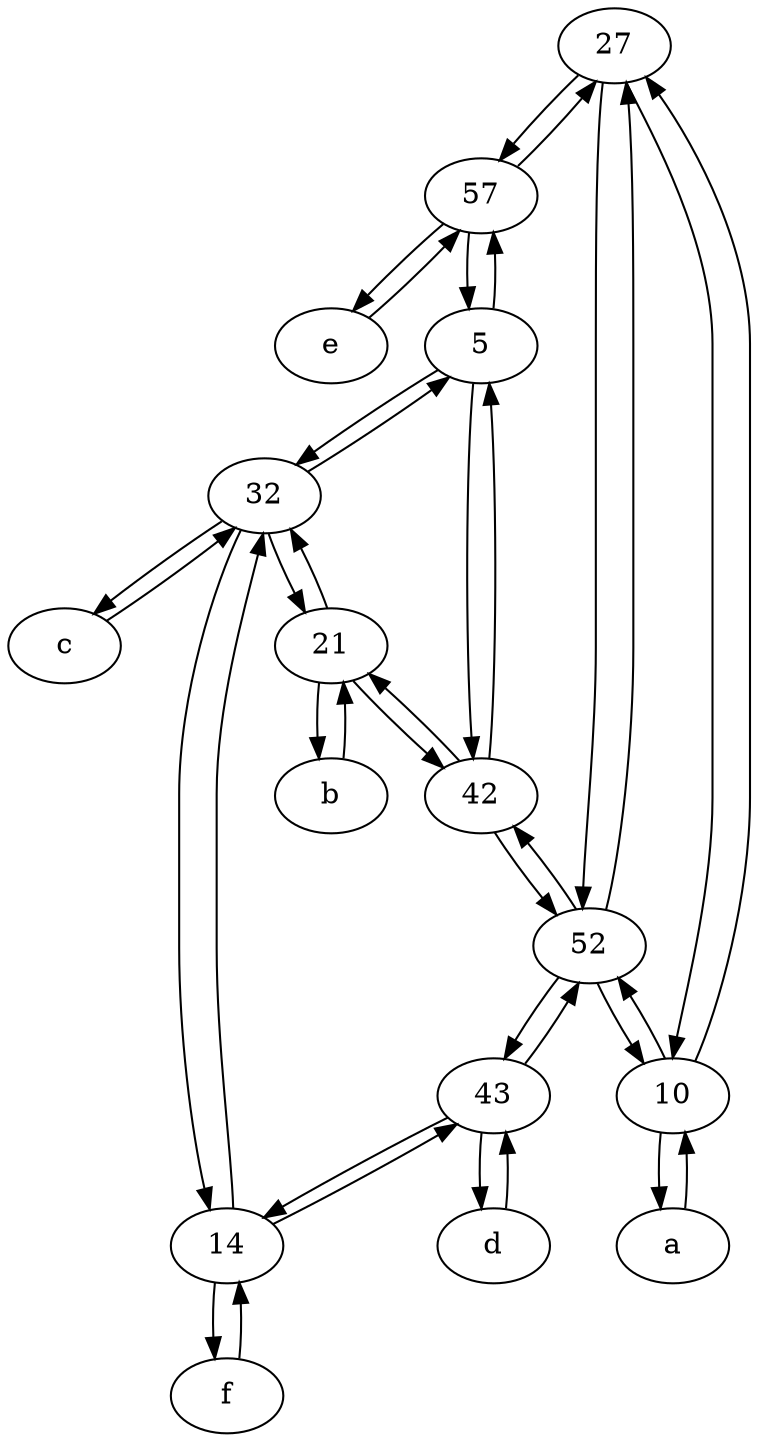digraph  {
	27;
	c [pos="20,10!"];
	21;
	e [pos="30,50!"];
	43;
	a [pos="40,10!"];
	b [pos="50,20!"];
	32;
	14;
	d [pos="20,30!"];
	f [pos="15,45!"];
	57;
	5;
	52;
	10;
	42;
	10 -> a;
	14 -> 43;
	32 -> c;
	27 -> 57;
	42 -> 21;
	27 -> 52;
	14 -> f;
	57 -> e;
	e -> 57;
	52 -> 43;
	57 -> 5;
	21 -> 42;
	10 -> 52;
	43 -> d;
	21 -> 32;
	27 -> 10;
	52 -> 10;
	d -> 43;
	a -> 10;
	42 -> 5;
	32 -> 21;
	14 -> 32;
	b -> 21;
	52 -> 27;
	57 -> 27;
	32 -> 5;
	5 -> 32;
	5 -> 42;
	f -> 14;
	c -> 32;
	32 -> 14;
	21 -> b;
	10 -> 27;
	5 -> 57;
	43 -> 52;
	43 -> 14;
	42 -> 52;
	52 -> 42;

	}
